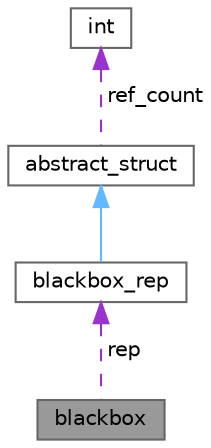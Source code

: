 digraph "blackbox"
{
 // LATEX_PDF_SIZE
  bgcolor="transparent";
  edge [fontname=Helvetica,fontsize=10,labelfontname=Helvetica,labelfontsize=10];
  node [fontname=Helvetica,fontsize=10,shape=box,height=0.2,width=0.4];
  Node1 [label="blackbox",height=0.2,width=0.4,color="gray40", fillcolor="grey60", style="filled", fontcolor="black",tooltip=" "];
  Node2 -> Node1 [dir="back",color="darkorchid3",style="dashed",label=" rep" ];
  Node2 [label="blackbox_rep",height=0.2,width=0.4,color="gray40", fillcolor="white", style="filled",URL="$classblackbox__rep.html",tooltip="A template class representing an opaque pointer."];
  Node3 -> Node2 [dir="back",color="steelblue1",style="solid"];
  Node3 [label="abstract_struct",height=0.2,width=0.4,color="gray40", fillcolor="white", style="filled",URL="$structabstract__struct.html",tooltip="Structure representing an abstract object with a reference count."];
  Node4 -> Node3 [dir="back",color="darkorchid3",style="dashed",label=" ref_count" ];
  Node4 [label="int",height=0.2,width=0.4,color="gray40", fillcolor="white", style="filled",tooltip=" "];
}
